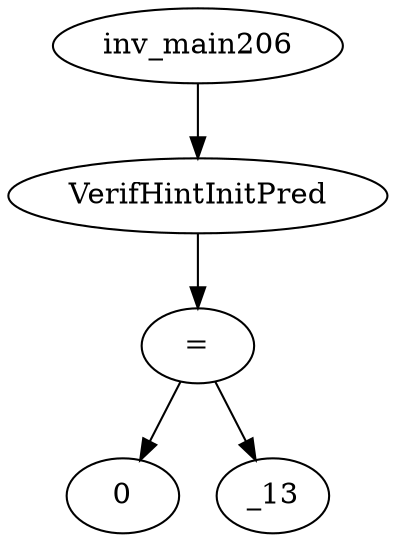 digraph dag {
0 [label="inv_main206"];
1 [label="VerifHintInitPred"];
2 [label="="];
3 [label="0"];
4 [label="_13"];
0->1
1->2
2->4
2 -> 3
}
